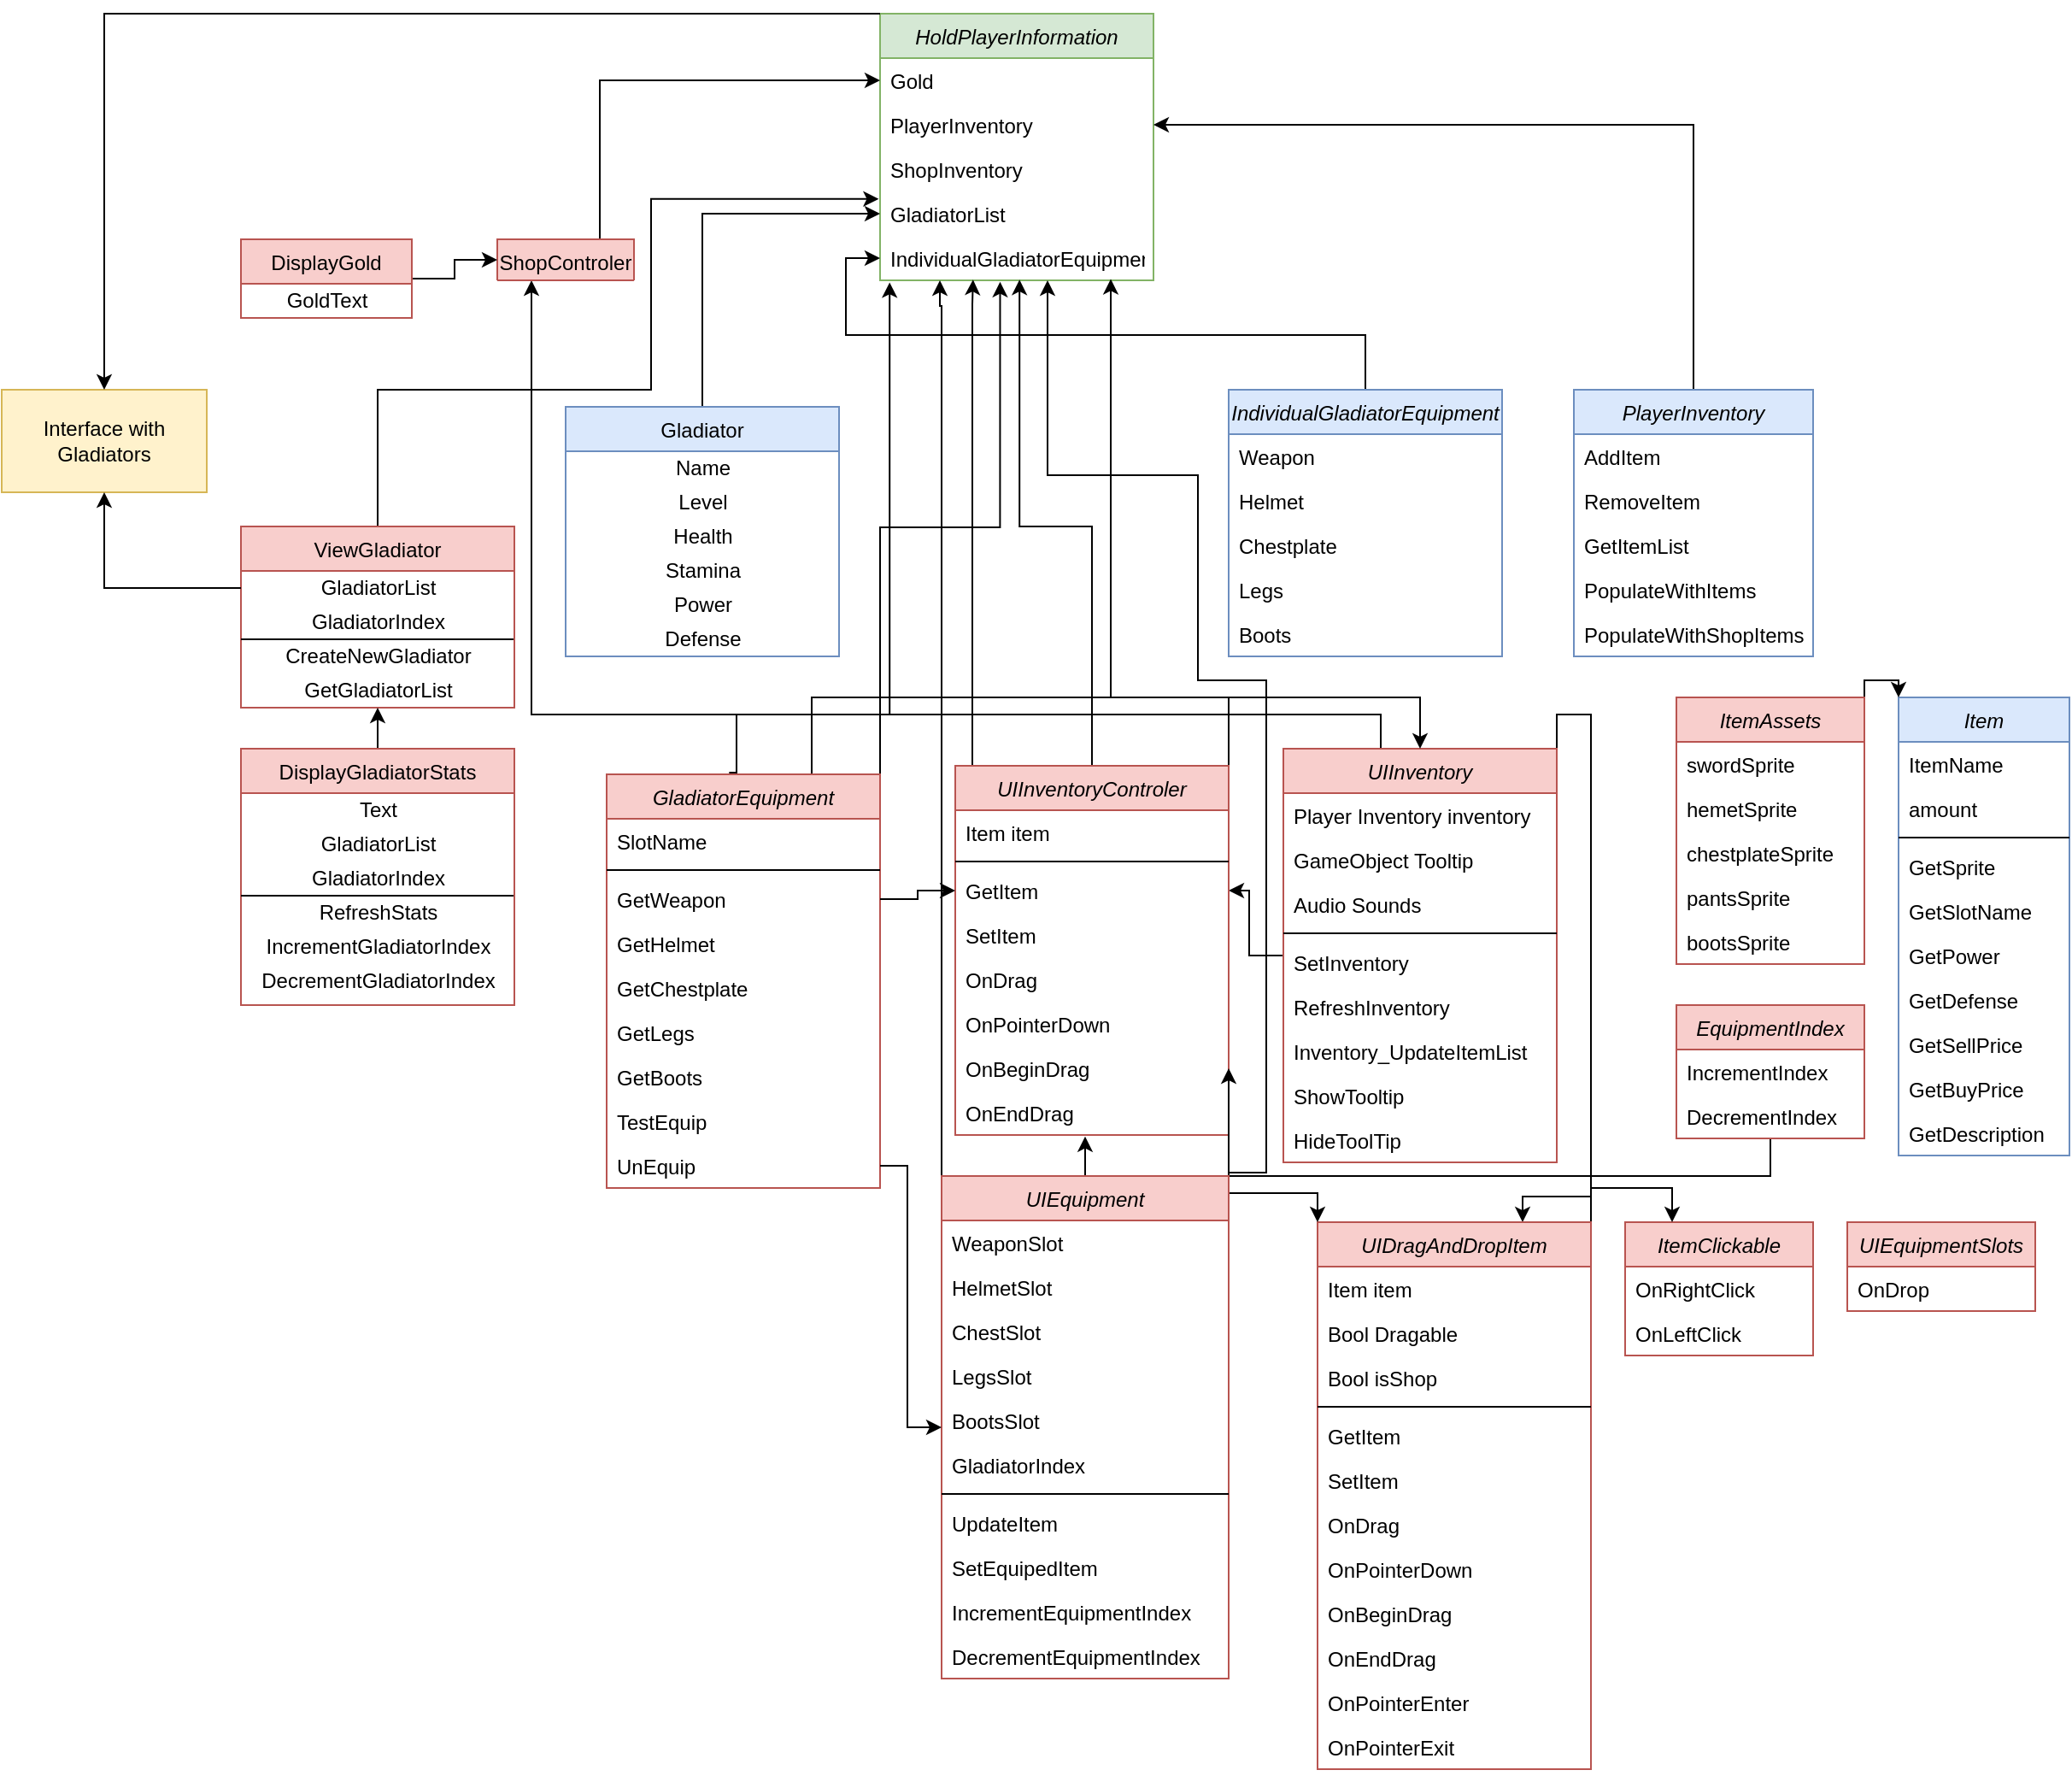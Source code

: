 <mxfile version="14.4.4" type="device"><diagram id="C5RBs43oDa-KdzZeNtuy" name="Page-1"><mxGraphModel dx="1221" dy="1814" grid="1" gridSize="10" guides="1" tooltips="1" connect="1" arrows="1" fold="1" page="1" pageScale="1" pageWidth="827" pageHeight="1169" math="0" shadow="0"><root><mxCell id="WIyWlLk6GJQsqaUBKTNV-0"/><mxCell id="WIyWlLk6GJQsqaUBKTNV-1" parent="WIyWlLk6GJQsqaUBKTNV-0"/><mxCell id="-VvHkZ8OE7lmcfzjU0z8-8" value="HoldPlayerInformation" style="swimlane;fontStyle=2;align=center;verticalAlign=top;childLayout=stackLayout;horizontal=1;startSize=26;horizontalStack=0;resizeParent=1;resizeLast=0;collapsible=1;marginBottom=0;rounded=0;shadow=0;strokeWidth=1;fillColor=#d5e8d4;strokeColor=#82b366;" parent="WIyWlLk6GJQsqaUBKTNV-1" vertex="1"><mxGeometry x="544" y="-170" width="160" height="156" as="geometry"><mxRectangle x="230" y="140" width="160" height="26" as="alternateBounds"/></mxGeometry></mxCell><mxCell id="-VvHkZ8OE7lmcfzjU0z8-9" value="Gold" style="text;align=left;verticalAlign=top;spacingLeft=4;spacingRight=4;overflow=hidden;rotatable=0;points=[[0,0.5],[1,0.5]];portConstraint=eastwest;" parent="-VvHkZ8OE7lmcfzjU0z8-8" vertex="1"><mxGeometry y="26" width="160" height="26" as="geometry"/></mxCell><mxCell id="7PAxB-UOPQu1hsdpb5-v-1" value="PlayerInventory" style="text;align=left;verticalAlign=top;spacingLeft=4;spacingRight=4;overflow=hidden;rotatable=0;points=[[0,0.5],[1,0.5]];portConstraint=eastwest;" vertex="1" parent="-VvHkZ8OE7lmcfzjU0z8-8"><mxGeometry y="52" width="160" height="26" as="geometry"/></mxCell><mxCell id="7PAxB-UOPQu1hsdpb5-v-2" value="ShopInventory" style="text;align=left;verticalAlign=top;spacingLeft=4;spacingRight=4;overflow=hidden;rotatable=0;points=[[0,0.5],[1,0.5]];portConstraint=eastwest;" vertex="1" parent="-VvHkZ8OE7lmcfzjU0z8-8"><mxGeometry y="78" width="160" height="26" as="geometry"/></mxCell><mxCell id="7PAxB-UOPQu1hsdpb5-v-0" value="GladiatorList" style="text;align=left;verticalAlign=top;spacingLeft=4;spacingRight=4;overflow=hidden;rotatable=0;points=[[0,0.5],[1,0.5]];portConstraint=eastwest;" vertex="1" parent="-VvHkZ8OE7lmcfzjU0z8-8"><mxGeometry y="104" width="160" height="26" as="geometry"/></mxCell><mxCell id="7PAxB-UOPQu1hsdpb5-v-3" value="IndividualGladiatorEquipment" style="text;align=left;verticalAlign=top;spacingLeft=4;spacingRight=4;overflow=hidden;rotatable=0;points=[[0,0.5],[1,0.5]];portConstraint=eastwest;" vertex="1" parent="-VvHkZ8OE7lmcfzjU0z8-8"><mxGeometry y="130" width="160" height="26" as="geometry"/></mxCell><mxCell id="-VvHkZ8OE7lmcfzjU0z8-11" value="ItemClickable" style="swimlane;fontStyle=2;align=center;verticalAlign=top;childLayout=stackLayout;horizontal=1;startSize=26;horizontalStack=0;resizeParent=1;resizeLast=0;collapsible=1;marginBottom=0;rounded=0;shadow=0;strokeWidth=1;fillColor=#f8cecc;strokeColor=#b85450;" parent="WIyWlLk6GJQsqaUBKTNV-1" vertex="1"><mxGeometry x="980" y="537" width="110" height="78" as="geometry"><mxRectangle x="230" y="140" width="160" height="26" as="alternateBounds"/></mxGeometry></mxCell><mxCell id="-VvHkZ8OE7lmcfzjU0z8-12" value="OnRightClick" style="text;align=left;verticalAlign=top;spacingLeft=4;spacingRight=4;overflow=hidden;rotatable=0;points=[[0,0.5],[1,0.5]];portConstraint=eastwest;" parent="-VvHkZ8OE7lmcfzjU0z8-11" vertex="1"><mxGeometry y="26" width="110" height="26" as="geometry"/></mxCell><mxCell id="-VvHkZ8OE7lmcfzjU0z8-13" value="OnLeftClick" style="text;align=left;verticalAlign=top;spacingLeft=4;spacingRight=4;overflow=hidden;rotatable=0;points=[[0,0.5],[1,0.5]];portConstraint=eastwest;rounded=0;shadow=0;html=0;" parent="-VvHkZ8OE7lmcfzjU0z8-11" vertex="1"><mxGeometry y="52" width="110" height="26" as="geometry"/></mxCell><mxCell id="-VvHkZ8OE7lmcfzjU0z8-187" style="edgeStyle=orthogonalEdgeStyle;rounded=0;orthogonalLoop=1;jettySize=auto;html=1;entryX=1;entryY=0.5;entryDx=0;entryDy=0;" parent="WIyWlLk6GJQsqaUBKTNV-1" source="-VvHkZ8OE7lmcfzjU0z8-23" target="-VvHkZ8OE7lmcfzjU0z8-85" edge="1"><mxGeometry relative="1" as="geometry"/></mxCell><mxCell id="-VvHkZ8OE7lmcfzjU0z8-200" style="edgeStyle=orthogonalEdgeStyle;rounded=0;orthogonalLoop=1;jettySize=auto;html=1;exitX=1;exitY=0;exitDx=0;exitDy=0;entryX=0.75;entryY=0;entryDx=0;entryDy=0;" parent="WIyWlLk6GJQsqaUBKTNV-1" source="-VvHkZ8OE7lmcfzjU0z8-23" target="-VvHkZ8OE7lmcfzjU0z8-76" edge="1"><mxGeometry relative="1" as="geometry"/></mxCell><mxCell id="7PAxB-UOPQu1hsdpb5-v-30" style="edgeStyle=orthogonalEdgeStyle;rounded=0;orthogonalLoop=1;jettySize=auto;html=1;exitX=0.25;exitY=0;exitDx=0;exitDy=0;entryX=0.25;entryY=1;entryDx=0;entryDy=0;" edge="1" parent="WIyWlLk6GJQsqaUBKTNV-1" source="-VvHkZ8OE7lmcfzjU0z8-23" target="7PAxB-UOPQu1hsdpb5-v-6"><mxGeometry relative="1" as="geometry"><Array as="points"><mxPoint x="837" y="240"/><mxPoint x="340" y="240"/></Array></mxGeometry></mxCell><mxCell id="-VvHkZ8OE7lmcfzjU0z8-23" value="UIInventory" style="swimlane;fontStyle=2;align=center;verticalAlign=top;childLayout=stackLayout;horizontal=1;startSize=26;horizontalStack=0;resizeParent=1;resizeLast=0;collapsible=1;marginBottom=0;rounded=0;shadow=0;strokeWidth=1;fillColor=#f8cecc;strokeColor=#b85450;" parent="WIyWlLk6GJQsqaUBKTNV-1" vertex="1"><mxGeometry x="780" y="260" width="160" height="242" as="geometry"><mxRectangle x="550" y="140" width="160" height="26" as="alternateBounds"/></mxGeometry></mxCell><mxCell id="7PAxB-UOPQu1hsdpb5-v-39" value="Player Inventory inventory" style="text;align=left;verticalAlign=top;spacingLeft=4;spacingRight=4;overflow=hidden;rotatable=0;points=[[0,0.5],[1,0.5]];portConstraint=eastwest;" vertex="1" parent="-VvHkZ8OE7lmcfzjU0z8-23"><mxGeometry y="26" width="160" height="26" as="geometry"/></mxCell><mxCell id="-VvHkZ8OE7lmcfzjU0z8-24" value="GameObject Tooltip" style="text;align=left;verticalAlign=top;spacingLeft=4;spacingRight=4;overflow=hidden;rotatable=0;points=[[0,0.5],[1,0.5]];portConstraint=eastwest;" parent="-VvHkZ8OE7lmcfzjU0z8-23" vertex="1"><mxGeometry y="52" width="160" height="26" as="geometry"/></mxCell><mxCell id="7PAxB-UOPQu1hsdpb5-v-46" value="Audio Sounds" style="text;align=left;verticalAlign=top;spacingLeft=4;spacingRight=4;overflow=hidden;rotatable=0;points=[[0,0.5],[1,0.5]];portConstraint=eastwest;" vertex="1" parent="-VvHkZ8OE7lmcfzjU0z8-23"><mxGeometry y="78" width="160" height="26" as="geometry"/></mxCell><mxCell id="-VvHkZ8OE7lmcfzjU0z8-29" value="" style="line;html=1;strokeWidth=1;align=left;verticalAlign=middle;spacingTop=-1;spacingLeft=3;spacingRight=3;rotatable=0;labelPosition=right;points=[];portConstraint=eastwest;" parent="-VvHkZ8OE7lmcfzjU0z8-23" vertex="1"><mxGeometry y="104" width="160" height="8" as="geometry"/></mxCell><mxCell id="-VvHkZ8OE7lmcfzjU0z8-30" value="SetInventory" style="text;align=left;verticalAlign=top;spacingLeft=4;spacingRight=4;overflow=hidden;rotatable=0;points=[[0,0.5],[1,0.5]];portConstraint=eastwest;" parent="-VvHkZ8OE7lmcfzjU0z8-23" vertex="1"><mxGeometry y="112" width="160" height="26" as="geometry"/></mxCell><mxCell id="-VvHkZ8OE7lmcfzjU0z8-31" value="RefreshInventory" style="text;align=left;verticalAlign=top;spacingLeft=4;spacingRight=4;overflow=hidden;rotatable=0;points=[[0,0.5],[1,0.5]];portConstraint=eastwest;" parent="-VvHkZ8OE7lmcfzjU0z8-23" vertex="1"><mxGeometry y="138" width="160" height="26" as="geometry"/></mxCell><mxCell id="-VvHkZ8OE7lmcfzjU0z8-41" value="Inventory_UpdateItemList&#10;" style="text;align=left;verticalAlign=top;spacingLeft=4;spacingRight=4;overflow=hidden;rotatable=0;points=[[0,0.5],[1,0.5]];portConstraint=eastwest;" parent="-VvHkZ8OE7lmcfzjU0z8-23" vertex="1"><mxGeometry y="164" width="160" height="26" as="geometry"/></mxCell><mxCell id="7PAxB-UOPQu1hsdpb5-v-40" value="ShowTooltip&#10;" style="text;align=left;verticalAlign=top;spacingLeft=4;spacingRight=4;overflow=hidden;rotatable=0;points=[[0,0.5],[1,0.5]];portConstraint=eastwest;" vertex="1" parent="-VvHkZ8OE7lmcfzjU0z8-23"><mxGeometry y="190" width="160" height="26" as="geometry"/></mxCell><mxCell id="7PAxB-UOPQu1hsdpb5-v-42" value="HideToolTip" style="text;align=left;verticalAlign=top;spacingLeft=4;spacingRight=4;overflow=hidden;rotatable=0;points=[[0,0.5],[1,0.5]];portConstraint=eastwest;" vertex="1" parent="-VvHkZ8OE7lmcfzjU0z8-23"><mxGeometry y="216" width="160" height="26" as="geometry"/></mxCell><mxCell id="-VvHkZ8OE7lmcfzjU0z8-43" value="Item" style="swimlane;fontStyle=2;align=center;verticalAlign=top;childLayout=stackLayout;horizontal=1;startSize=26;horizontalStack=0;resizeParent=1;resizeLast=0;collapsible=1;marginBottom=0;rounded=0;shadow=0;strokeWidth=1;fillColor=#dae8fc;strokeColor=#6c8ebf;" parent="WIyWlLk6GJQsqaUBKTNV-1" vertex="1"><mxGeometry x="1140" y="230" width="100" height="268" as="geometry"><mxRectangle x="550" y="140" width="160" height="26" as="alternateBounds"/></mxGeometry></mxCell><mxCell id="-VvHkZ8OE7lmcfzjU0z8-44" value="ItemName" style="text;align=left;verticalAlign=top;spacingLeft=4;spacingRight=4;overflow=hidden;rotatable=0;points=[[0,0.5],[1,0.5]];portConstraint=eastwest;" parent="-VvHkZ8OE7lmcfzjU0z8-43" vertex="1"><mxGeometry y="26" width="100" height="26" as="geometry"/></mxCell><mxCell id="-VvHkZ8OE7lmcfzjU0z8-49" value="amount" style="text;align=left;verticalAlign=top;spacingLeft=4;spacingRight=4;overflow=hidden;rotatable=0;points=[[0,0.5],[1,0.5]];portConstraint=eastwest;" parent="-VvHkZ8OE7lmcfzjU0z8-43" vertex="1"><mxGeometry y="52" width="100" height="26" as="geometry"/></mxCell><mxCell id="-VvHkZ8OE7lmcfzjU0z8-45" value="" style="line;html=1;strokeWidth=1;align=left;verticalAlign=middle;spacingTop=-1;spacingLeft=3;spacingRight=3;rotatable=0;labelPosition=right;points=[];portConstraint=eastwest;" parent="-VvHkZ8OE7lmcfzjU0z8-43" vertex="1"><mxGeometry y="78" width="100" height="8" as="geometry"/></mxCell><mxCell id="-VvHkZ8OE7lmcfzjU0z8-46" value="GetSprite" style="text;align=left;verticalAlign=top;spacingLeft=4;spacingRight=4;overflow=hidden;rotatable=0;points=[[0,0.5],[1,0.5]];portConstraint=eastwest;" parent="-VvHkZ8OE7lmcfzjU0z8-43" vertex="1"><mxGeometry y="86" width="100" height="26" as="geometry"/></mxCell><mxCell id="-VvHkZ8OE7lmcfzjU0z8-47" value="GetSlotName" style="text;align=left;verticalAlign=top;spacingLeft=4;spacingRight=4;overflow=hidden;rotatable=0;points=[[0,0.5],[1,0.5]];portConstraint=eastwest;" parent="-VvHkZ8OE7lmcfzjU0z8-43" vertex="1"><mxGeometry y="112" width="100" height="26" as="geometry"/></mxCell><mxCell id="-VvHkZ8OE7lmcfzjU0z8-48" value="GetPower" style="text;align=left;verticalAlign=top;spacingLeft=4;spacingRight=4;overflow=hidden;rotatable=0;points=[[0,0.5],[1,0.5]];portConstraint=eastwest;" parent="-VvHkZ8OE7lmcfzjU0z8-43" vertex="1"><mxGeometry y="138" width="100" height="26" as="geometry"/></mxCell><mxCell id="-VvHkZ8OE7lmcfzjU0z8-52" value="GetDefense" style="text;align=left;verticalAlign=top;spacingLeft=4;spacingRight=4;overflow=hidden;rotatable=0;points=[[0,0.5],[1,0.5]];portConstraint=eastwest;" parent="-VvHkZ8OE7lmcfzjU0z8-43" vertex="1"><mxGeometry y="164" width="100" height="26" as="geometry"/></mxCell><mxCell id="7PAxB-UOPQu1hsdpb5-v-43" value="GetSellPrice" style="text;align=left;verticalAlign=top;spacingLeft=4;spacingRight=4;overflow=hidden;rotatable=0;points=[[0,0.5],[1,0.5]];portConstraint=eastwest;" vertex="1" parent="-VvHkZ8OE7lmcfzjU0z8-43"><mxGeometry y="190" width="100" height="26" as="geometry"/></mxCell><mxCell id="7PAxB-UOPQu1hsdpb5-v-45" value="GetBuyPrice" style="text;align=left;verticalAlign=top;spacingLeft=4;spacingRight=4;overflow=hidden;rotatable=0;points=[[0,0.5],[1,0.5]];portConstraint=eastwest;" vertex="1" parent="-VvHkZ8OE7lmcfzjU0z8-43"><mxGeometry y="216" width="100" height="26" as="geometry"/></mxCell><mxCell id="7PAxB-UOPQu1hsdpb5-v-44" value="GetDescription" style="text;align=left;verticalAlign=top;spacingLeft=4;spacingRight=4;overflow=hidden;rotatable=0;points=[[0,0.5],[1,0.5]];portConstraint=eastwest;" vertex="1" parent="-VvHkZ8OE7lmcfzjU0z8-43"><mxGeometry y="242" width="100" height="26" as="geometry"/></mxCell><mxCell id="-VvHkZ8OE7lmcfzjU0z8-198" style="edgeStyle=orthogonalEdgeStyle;rounded=0;orthogonalLoop=1;jettySize=auto;html=1;exitX=1;exitY=0;exitDx=0;exitDy=0;entryX=0;entryY=0;entryDx=0;entryDy=0;" parent="WIyWlLk6GJQsqaUBKTNV-1" source="-VvHkZ8OE7lmcfzjU0z8-53" target="-VvHkZ8OE7lmcfzjU0z8-43" edge="1"><mxGeometry relative="1" as="geometry"><Array as="points"><mxPoint x="1120" y="220"/><mxPoint x="1140" y="220"/></Array></mxGeometry></mxCell><mxCell id="-VvHkZ8OE7lmcfzjU0z8-53" value="ItemAssets" style="swimlane;fontStyle=2;align=center;verticalAlign=top;childLayout=stackLayout;horizontal=1;startSize=26;horizontalStack=0;resizeParent=1;resizeLast=0;collapsible=1;marginBottom=0;rounded=0;shadow=0;strokeWidth=1;fillColor=#f8cecc;strokeColor=#b85450;" parent="WIyWlLk6GJQsqaUBKTNV-1" vertex="1"><mxGeometry x="1010" y="230" width="110" height="156" as="geometry"><mxRectangle x="550" y="140" width="160" height="26" as="alternateBounds"/></mxGeometry></mxCell><mxCell id="-VvHkZ8OE7lmcfzjU0z8-54" value="swordSprite" style="text;align=left;verticalAlign=top;spacingLeft=4;spacingRight=4;overflow=hidden;rotatable=0;points=[[0,0.5],[1,0.5]];portConstraint=eastwest;" parent="-VvHkZ8OE7lmcfzjU0z8-53" vertex="1"><mxGeometry y="26" width="110" height="26" as="geometry"/></mxCell><mxCell id="-VvHkZ8OE7lmcfzjU0z8-55" value="hemetSprite" style="text;align=left;verticalAlign=top;spacingLeft=4;spacingRight=4;overflow=hidden;rotatable=0;points=[[0,0.5],[1,0.5]];portConstraint=eastwest;" parent="-VvHkZ8OE7lmcfzjU0z8-53" vertex="1"><mxGeometry y="52" width="110" height="26" as="geometry"/></mxCell><mxCell id="-VvHkZ8OE7lmcfzjU0z8-59" value="chestplateSprite" style="text;align=left;verticalAlign=top;spacingLeft=4;spacingRight=4;overflow=hidden;rotatable=0;points=[[0,0.5],[1,0.5]];portConstraint=eastwest;" parent="-VvHkZ8OE7lmcfzjU0z8-53" vertex="1"><mxGeometry y="78" width="110" height="26" as="geometry"/></mxCell><mxCell id="-VvHkZ8OE7lmcfzjU0z8-60" value="pantsSprite" style="text;align=left;verticalAlign=top;spacingLeft=4;spacingRight=4;overflow=hidden;rotatable=0;points=[[0,0.5],[1,0.5]];portConstraint=eastwest;" parent="-VvHkZ8OE7lmcfzjU0z8-53" vertex="1"><mxGeometry y="104" width="110" height="26" as="geometry"/></mxCell><mxCell id="-VvHkZ8OE7lmcfzjU0z8-61" value="bootsSprite" style="text;align=left;verticalAlign=top;spacingLeft=4;spacingRight=4;overflow=hidden;rotatable=0;points=[[0,0.5],[1,0.5]];portConstraint=eastwest;" parent="-VvHkZ8OE7lmcfzjU0z8-53" vertex="1"><mxGeometry y="130" width="110" height="26" as="geometry"/></mxCell><mxCell id="7PAxB-UOPQu1hsdpb5-v-4" style="edgeStyle=orthogonalEdgeStyle;rounded=0;orthogonalLoop=1;jettySize=auto;html=1;entryX=1;entryY=0.5;entryDx=0;entryDy=0;" edge="1" parent="WIyWlLk6GJQsqaUBKTNV-1" source="-VvHkZ8OE7lmcfzjU0z8-62" target="7PAxB-UOPQu1hsdpb5-v-1"><mxGeometry relative="1" as="geometry"/></mxCell><mxCell id="-VvHkZ8OE7lmcfzjU0z8-62" value="PlayerInventory" style="swimlane;fontStyle=2;align=center;verticalAlign=top;childLayout=stackLayout;horizontal=1;startSize=26;horizontalStack=0;resizeParent=1;resizeLast=0;collapsible=1;marginBottom=0;rounded=0;shadow=0;strokeWidth=1;fillColor=#dae8fc;strokeColor=#6c8ebf;" parent="WIyWlLk6GJQsqaUBKTNV-1" vertex="1"><mxGeometry x="950" y="50" width="140" height="156" as="geometry"><mxRectangle x="550" y="140" width="160" height="26" as="alternateBounds"/></mxGeometry></mxCell><mxCell id="-VvHkZ8OE7lmcfzjU0z8-65" value="AddItem" style="text;align=left;verticalAlign=top;spacingLeft=4;spacingRight=4;overflow=hidden;rotatable=0;points=[[0,0.5],[1,0.5]];portConstraint=eastwest;" parent="-VvHkZ8OE7lmcfzjU0z8-62" vertex="1"><mxGeometry y="26" width="140" height="26" as="geometry"/></mxCell><mxCell id="-VvHkZ8OE7lmcfzjU0z8-66" value="RemoveItem" style="text;align=left;verticalAlign=top;spacingLeft=4;spacingRight=4;overflow=hidden;rotatable=0;points=[[0,0.5],[1,0.5]];portConstraint=eastwest;" parent="-VvHkZ8OE7lmcfzjU0z8-62" vertex="1"><mxGeometry y="52" width="140" height="26" as="geometry"/></mxCell><mxCell id="-VvHkZ8OE7lmcfzjU0z8-67" value="GetItemList" style="text;align=left;verticalAlign=top;spacingLeft=4;spacingRight=4;overflow=hidden;rotatable=0;points=[[0,0.5],[1,0.5]];portConstraint=eastwest;" parent="-VvHkZ8OE7lmcfzjU0z8-62" vertex="1"><mxGeometry y="78" width="140" height="26" as="geometry"/></mxCell><mxCell id="7PAxB-UOPQu1hsdpb5-v-34" value="PopulateWithItems" style="text;align=left;verticalAlign=top;spacingLeft=4;spacingRight=4;overflow=hidden;rotatable=0;points=[[0,0.5],[1,0.5]];portConstraint=eastwest;" vertex="1" parent="-VvHkZ8OE7lmcfzjU0z8-62"><mxGeometry y="104" width="140" height="26" as="geometry"/></mxCell><mxCell id="-VvHkZ8OE7lmcfzjU0z8-68" value="PopulateWithShopItems" style="text;align=left;verticalAlign=top;spacingLeft=4;spacingRight=4;overflow=hidden;rotatable=0;points=[[0,0.5],[1,0.5]];portConstraint=eastwest;" parent="-VvHkZ8OE7lmcfzjU0z8-62" vertex="1"><mxGeometry y="130" width="140" height="26" as="geometry"/></mxCell><mxCell id="-VvHkZ8OE7lmcfzjU0z8-199" style="edgeStyle=orthogonalEdgeStyle;rounded=0;orthogonalLoop=1;jettySize=auto;html=1;exitX=1;exitY=0;exitDx=0;exitDy=0;entryX=0.25;entryY=0;entryDx=0;entryDy=0;" parent="WIyWlLk6GJQsqaUBKTNV-1" source="-VvHkZ8OE7lmcfzjU0z8-76" target="-VvHkZ8OE7lmcfzjU0z8-11" edge="1"><mxGeometry relative="1" as="geometry"/></mxCell><mxCell id="-VvHkZ8OE7lmcfzjU0z8-76" value="UIDragAndDropItem&#10;" style="swimlane;fontStyle=2;align=center;verticalAlign=top;childLayout=stackLayout;horizontal=1;startSize=26;horizontalStack=0;resizeParent=1;resizeLast=0;collapsible=1;marginBottom=0;rounded=0;shadow=0;strokeWidth=1;fillColor=#f8cecc;strokeColor=#b85450;" parent="WIyWlLk6GJQsqaUBKTNV-1" vertex="1"><mxGeometry x="800" y="537" width="160" height="320" as="geometry"><mxRectangle x="550" y="140" width="160" height="26" as="alternateBounds"/></mxGeometry></mxCell><mxCell id="-VvHkZ8OE7lmcfzjU0z8-77" value="Item item" style="text;align=left;verticalAlign=top;spacingLeft=4;spacingRight=4;overflow=hidden;rotatable=0;points=[[0,0.5],[1,0.5]];portConstraint=eastwest;" parent="-VvHkZ8OE7lmcfzjU0z8-76" vertex="1"><mxGeometry y="26" width="160" height="26" as="geometry"/></mxCell><mxCell id="7PAxB-UOPQu1hsdpb5-v-37" value="Bool Dragable" style="text;align=left;verticalAlign=top;spacingLeft=4;spacingRight=4;overflow=hidden;rotatable=0;points=[[0,0.5],[1,0.5]];portConstraint=eastwest;" vertex="1" parent="-VvHkZ8OE7lmcfzjU0z8-76"><mxGeometry y="52" width="160" height="26" as="geometry"/></mxCell><mxCell id="7PAxB-UOPQu1hsdpb5-v-38" value="Bool isShop" style="text;align=left;verticalAlign=top;spacingLeft=4;spacingRight=4;overflow=hidden;rotatable=0;points=[[0,0.5],[1,0.5]];portConstraint=eastwest;" vertex="1" parent="-VvHkZ8OE7lmcfzjU0z8-76"><mxGeometry y="78" width="160" height="26" as="geometry"/></mxCell><mxCell id="-VvHkZ8OE7lmcfzjU0z8-78" value="" style="line;html=1;strokeWidth=1;align=left;verticalAlign=middle;spacingTop=-1;spacingLeft=3;spacingRight=3;rotatable=0;labelPosition=right;points=[];portConstraint=eastwest;" parent="-VvHkZ8OE7lmcfzjU0z8-76" vertex="1"><mxGeometry y="104" width="160" height="8" as="geometry"/></mxCell><mxCell id="-VvHkZ8OE7lmcfzjU0z8-75" value="GetItem" style="text;align=left;verticalAlign=top;spacingLeft=4;spacingRight=4;overflow=hidden;rotatable=0;points=[[0,0.5],[1,0.5]];portConstraint=eastwest;" parent="-VvHkZ8OE7lmcfzjU0z8-76" vertex="1"><mxGeometry y="112" width="160" height="26" as="geometry"/></mxCell><mxCell id="-VvHkZ8OE7lmcfzjU0z8-74" value="SetItem" style="text;align=left;verticalAlign=top;spacingLeft=4;spacingRight=4;overflow=hidden;rotatable=0;points=[[0,0.5],[1,0.5]];portConstraint=eastwest;" parent="-VvHkZ8OE7lmcfzjU0z8-76" vertex="1"><mxGeometry y="138" width="160" height="26" as="geometry"/></mxCell><mxCell id="-VvHkZ8OE7lmcfzjU0z8-73" value="OnDrag" style="text;align=left;verticalAlign=top;spacingLeft=4;spacingRight=4;overflow=hidden;rotatable=0;points=[[0,0.5],[1,0.5]];portConstraint=eastwest;" parent="-VvHkZ8OE7lmcfzjU0z8-76" vertex="1"><mxGeometry y="164" width="160" height="26" as="geometry"/></mxCell><mxCell id="-VvHkZ8OE7lmcfzjU0z8-72" value="OnPointerDown" style="text;align=left;verticalAlign=top;spacingLeft=4;spacingRight=4;overflow=hidden;rotatable=0;points=[[0,0.5],[1,0.5]];portConstraint=eastwest;" parent="-VvHkZ8OE7lmcfzjU0z8-76" vertex="1"><mxGeometry y="190" width="160" height="26" as="geometry"/></mxCell><mxCell id="-VvHkZ8OE7lmcfzjU0z8-71" value="OnBeginDrag" style="text;align=left;verticalAlign=top;spacingLeft=4;spacingRight=4;overflow=hidden;rotatable=0;points=[[0,0.5],[1,0.5]];portConstraint=eastwest;" parent="-VvHkZ8OE7lmcfzjU0z8-76" vertex="1"><mxGeometry y="216" width="160" height="26" as="geometry"/></mxCell><mxCell id="-VvHkZ8OE7lmcfzjU0z8-70" value="OnEndDrag" style="text;align=left;verticalAlign=top;spacingLeft=4;spacingRight=4;overflow=hidden;rotatable=0;points=[[0,0.5],[1,0.5]];portConstraint=eastwest;" parent="-VvHkZ8OE7lmcfzjU0z8-76" vertex="1"><mxGeometry y="242" width="160" height="26" as="geometry"/></mxCell><mxCell id="7PAxB-UOPQu1hsdpb5-v-36" value="OnPointerEnter" style="text;align=left;verticalAlign=top;spacingLeft=4;spacingRight=4;overflow=hidden;rotatable=0;points=[[0,0.5],[1,0.5]];portConstraint=eastwest;" vertex="1" parent="-VvHkZ8OE7lmcfzjU0z8-76"><mxGeometry y="268" width="160" height="26" as="geometry"/></mxCell><mxCell id="7PAxB-UOPQu1hsdpb5-v-35" value="OnPointerExit" style="text;align=left;verticalAlign=top;spacingLeft=4;spacingRight=4;overflow=hidden;rotatable=0;points=[[0,0.5],[1,0.5]];portConstraint=eastwest;" vertex="1" parent="-VvHkZ8OE7lmcfzjU0z8-76"><mxGeometry y="294" width="160" height="26" as="geometry"/></mxCell><mxCell id="-VvHkZ8OE7lmcfzjU0z8-182" style="edgeStyle=orthogonalEdgeStyle;rounded=0;orthogonalLoop=1;jettySize=auto;html=1;exitX=0.5;exitY=0;exitDx=0;exitDy=0;entryX=0.51;entryY=0.985;entryDx=0;entryDy=0;entryPerimeter=0;" parent="WIyWlLk6GJQsqaUBKTNV-1" source="-VvHkZ8OE7lmcfzjU0z8-82" target="7PAxB-UOPQu1hsdpb5-v-3" edge="1"><mxGeometry relative="1" as="geometry"><mxPoint x="661.96" y="102.156" as="targetPoint"/><Array as="points"><mxPoint x="668" y="130"/><mxPoint x="626" y="130"/></Array></mxGeometry></mxCell><mxCell id="-VvHkZ8OE7lmcfzjU0z8-183" style="edgeStyle=orthogonalEdgeStyle;rounded=0;orthogonalLoop=1;jettySize=auto;html=1;exitX=1;exitY=0;exitDx=0;exitDy=0;entryX=0.842;entryY=0.969;entryDx=0;entryDy=0;entryPerimeter=0;" parent="WIyWlLk6GJQsqaUBKTNV-1" source="-VvHkZ8OE7lmcfzjU0z8-82" target="7PAxB-UOPQu1hsdpb5-v-3" edge="1"><mxGeometry relative="1" as="geometry"><Array as="points"><mxPoint x="748" y="230"/><mxPoint x="679" y="230"/><mxPoint x="679" y="-15"/></Array><mxPoint x="680" as="targetPoint"/></mxGeometry></mxCell><mxCell id="-VvHkZ8OE7lmcfzjU0z8-184" style="edgeStyle=orthogonalEdgeStyle;rounded=0;orthogonalLoop=1;jettySize=auto;html=1;exitX=0;exitY=0;exitDx=0;exitDy=0;entryX=0.34;entryY=0.985;entryDx=0;entryDy=0;entryPerimeter=0;" parent="WIyWlLk6GJQsqaUBKTNV-1" source="-VvHkZ8OE7lmcfzjU0z8-82" target="7PAxB-UOPQu1hsdpb5-v-3" edge="1"><mxGeometry relative="1" as="geometry"><Array as="points"><mxPoint x="598" y="270"/><mxPoint x="598"/><mxPoint x="598"/></Array><mxPoint x="510" y="40" as="targetPoint"/></mxGeometry></mxCell><mxCell id="-VvHkZ8OE7lmcfzjU0z8-82" value="UIInventoryControler&#10;" style="swimlane;fontStyle=2;align=center;verticalAlign=top;childLayout=stackLayout;horizontal=1;startSize=26;horizontalStack=0;resizeParent=1;resizeLast=0;collapsible=1;marginBottom=0;rounded=0;shadow=0;strokeWidth=1;fillColor=#f8cecc;strokeColor=#b85450;" parent="WIyWlLk6GJQsqaUBKTNV-1" vertex="1"><mxGeometry x="588" y="270" width="160" height="216" as="geometry"><mxRectangle x="550" y="140" width="160" height="26" as="alternateBounds"/></mxGeometry></mxCell><mxCell id="-VvHkZ8OE7lmcfzjU0z8-83" value="Item item" style="text;align=left;verticalAlign=top;spacingLeft=4;spacingRight=4;overflow=hidden;rotatable=0;points=[[0,0.5],[1,0.5]];portConstraint=eastwest;" parent="-VvHkZ8OE7lmcfzjU0z8-82" vertex="1"><mxGeometry y="26" width="160" height="26" as="geometry"/></mxCell><mxCell id="-VvHkZ8OE7lmcfzjU0z8-84" value="" style="line;html=1;strokeWidth=1;align=left;verticalAlign=middle;spacingTop=-1;spacingLeft=3;spacingRight=3;rotatable=0;labelPosition=right;points=[];portConstraint=eastwest;" parent="-VvHkZ8OE7lmcfzjU0z8-82" vertex="1"><mxGeometry y="52" width="160" height="8" as="geometry"/></mxCell><mxCell id="-VvHkZ8OE7lmcfzjU0z8-85" value="GetItem" style="text;align=left;verticalAlign=top;spacingLeft=4;spacingRight=4;overflow=hidden;rotatable=0;points=[[0,0.5],[1,0.5]];portConstraint=eastwest;" parent="-VvHkZ8OE7lmcfzjU0z8-82" vertex="1"><mxGeometry y="60" width="160" height="26" as="geometry"/></mxCell><mxCell id="-VvHkZ8OE7lmcfzjU0z8-86" value="SetItem" style="text;align=left;verticalAlign=top;spacingLeft=4;spacingRight=4;overflow=hidden;rotatable=0;points=[[0,0.5],[1,0.5]];portConstraint=eastwest;" parent="-VvHkZ8OE7lmcfzjU0z8-82" vertex="1"><mxGeometry y="86" width="160" height="26" as="geometry"/></mxCell><mxCell id="-VvHkZ8OE7lmcfzjU0z8-87" value="OnDrag" style="text;align=left;verticalAlign=top;spacingLeft=4;spacingRight=4;overflow=hidden;rotatable=0;points=[[0,0.5],[1,0.5]];portConstraint=eastwest;" parent="-VvHkZ8OE7lmcfzjU0z8-82" vertex="1"><mxGeometry y="112" width="160" height="26" as="geometry"/></mxCell><mxCell id="-VvHkZ8OE7lmcfzjU0z8-88" value="OnPointerDown" style="text;align=left;verticalAlign=top;spacingLeft=4;spacingRight=4;overflow=hidden;rotatable=0;points=[[0,0.5],[1,0.5]];portConstraint=eastwest;" parent="-VvHkZ8OE7lmcfzjU0z8-82" vertex="1"><mxGeometry y="138" width="160" height="26" as="geometry"/></mxCell><mxCell id="-VvHkZ8OE7lmcfzjU0z8-89" value="OnBeginDrag" style="text;align=left;verticalAlign=top;spacingLeft=4;spacingRight=4;overflow=hidden;rotatable=0;points=[[0,0.5],[1,0.5]];portConstraint=eastwest;" parent="-VvHkZ8OE7lmcfzjU0z8-82" vertex="1"><mxGeometry y="164" width="160" height="26" as="geometry"/></mxCell><mxCell id="-VvHkZ8OE7lmcfzjU0z8-90" value="OnEndDrag" style="text;align=left;verticalAlign=top;spacingLeft=4;spacingRight=4;overflow=hidden;rotatable=0;points=[[0,0.5],[1,0.5]];portConstraint=eastwest;" parent="-VvHkZ8OE7lmcfzjU0z8-82" vertex="1"><mxGeometry y="190" width="160" height="26" as="geometry"/></mxCell><mxCell id="-VvHkZ8OE7lmcfzjU0z8-202" style="edgeStyle=orthogonalEdgeStyle;rounded=0;orthogonalLoop=1;jettySize=auto;html=1;entryX=1;entryY=0.5;entryDx=0;entryDy=0;" parent="WIyWlLk6GJQsqaUBKTNV-1" source="-VvHkZ8OE7lmcfzjU0z8-91" target="-VvHkZ8OE7lmcfzjU0z8-89" edge="1"><mxGeometry relative="1" as="geometry"><Array as="points"><mxPoint x="1065" y="510"/><mxPoint x="748" y="510"/></Array></mxGeometry></mxCell><mxCell id="-VvHkZ8OE7lmcfzjU0z8-91" value="EquipmentIndex" style="swimlane;fontStyle=2;align=center;verticalAlign=top;childLayout=stackLayout;horizontal=1;startSize=26;horizontalStack=0;resizeParent=1;resizeLast=0;collapsible=1;marginBottom=0;rounded=0;shadow=0;strokeWidth=1;fillColor=#f8cecc;strokeColor=#b85450;" parent="WIyWlLk6GJQsqaUBKTNV-1" vertex="1"><mxGeometry x="1010" y="410" width="110" height="78" as="geometry"><mxRectangle x="550" y="140" width="160" height="26" as="alternateBounds"/></mxGeometry></mxCell><mxCell id="-VvHkZ8OE7lmcfzjU0z8-92" value="IncrementIndex" style="text;align=left;verticalAlign=top;spacingLeft=4;spacingRight=4;overflow=hidden;rotatable=0;points=[[0,0.5],[1,0.5]];portConstraint=eastwest;" parent="-VvHkZ8OE7lmcfzjU0z8-91" vertex="1"><mxGeometry y="26" width="110" height="26" as="geometry"/></mxCell><mxCell id="-VvHkZ8OE7lmcfzjU0z8-93" value="DecrementIndex" style="text;align=left;verticalAlign=top;spacingLeft=4;spacingRight=4;overflow=hidden;rotatable=0;points=[[0,0.5],[1,0.5]];portConstraint=eastwest;" parent="-VvHkZ8OE7lmcfzjU0z8-91" vertex="1"><mxGeometry y="52" width="110" height="26" as="geometry"/></mxCell><mxCell id="-VvHkZ8OE7lmcfzjU0z8-189" style="edgeStyle=orthogonalEdgeStyle;rounded=0;orthogonalLoop=1;jettySize=auto;html=1;exitX=1;exitY=0;exitDx=0;exitDy=0;entryX=0.439;entryY=1.033;entryDx=0;entryDy=0;entryPerimeter=0;" parent="WIyWlLk6GJQsqaUBKTNV-1" source="-VvHkZ8OE7lmcfzjU0z8-98" target="7PAxB-UOPQu1hsdpb5-v-3" edge="1"><mxGeometry relative="1" as="geometry"><mxPoint x="620" y="10" as="targetPoint"/></mxGeometry></mxCell><mxCell id="-VvHkZ8OE7lmcfzjU0z8-191" style="edgeStyle=orthogonalEdgeStyle;rounded=0;orthogonalLoop=1;jettySize=auto;html=1;exitX=0.75;exitY=0;exitDx=0;exitDy=0;entryX=0.5;entryY=0;entryDx=0;entryDy=0;" parent="WIyWlLk6GJQsqaUBKTNV-1" source="-VvHkZ8OE7lmcfzjU0z8-98" target="-VvHkZ8OE7lmcfzjU0z8-23" edge="1"><mxGeometry relative="1" as="geometry"><Array as="points"><mxPoint x="504" y="230"/><mxPoint x="860" y="230"/></Array></mxGeometry></mxCell><mxCell id="-VvHkZ8OE7lmcfzjU0z8-192" style="edgeStyle=orthogonalEdgeStyle;rounded=0;orthogonalLoop=1;jettySize=auto;html=1;exitX=0.448;exitY=-0.004;exitDx=0;exitDy=0;entryX=0.035;entryY=1.046;entryDx=0;entryDy=0;entryPerimeter=0;exitPerimeter=0;" parent="WIyWlLk6GJQsqaUBKTNV-1" source="-VvHkZ8OE7lmcfzjU0z8-98" target="7PAxB-UOPQu1hsdpb5-v-3" edge="1"><mxGeometry relative="1" as="geometry"><Array as="points"><mxPoint x="460" y="275"/><mxPoint x="460" y="240"/><mxPoint x="550" y="240"/><mxPoint x="550" y="-3"/></Array><mxPoint x="550" y="40" as="targetPoint"/></mxGeometry></mxCell><mxCell id="-VvHkZ8OE7lmcfzjU0z8-98" value="GladiatorEquipment" style="swimlane;fontStyle=2;align=center;verticalAlign=top;childLayout=stackLayout;horizontal=1;startSize=26;horizontalStack=0;resizeParent=1;resizeLast=0;collapsible=1;marginBottom=0;rounded=0;shadow=0;strokeWidth=1;fillColor=#f8cecc;strokeColor=#b85450;" parent="WIyWlLk6GJQsqaUBKTNV-1" vertex="1"><mxGeometry x="384" y="275" width="160" height="242" as="geometry"><mxRectangle x="550" y="140" width="160" height="26" as="alternateBounds"/></mxGeometry></mxCell><mxCell id="-VvHkZ8OE7lmcfzjU0z8-99" value="SlotName" style="text;align=left;verticalAlign=top;spacingLeft=4;spacingRight=4;overflow=hidden;rotatable=0;points=[[0,0.5],[1,0.5]];portConstraint=eastwest;" parent="-VvHkZ8OE7lmcfzjU0z8-98" vertex="1"><mxGeometry y="26" width="160" height="26" as="geometry"/></mxCell><mxCell id="-VvHkZ8OE7lmcfzjU0z8-100" value="" style="line;html=1;strokeWidth=1;align=left;verticalAlign=middle;spacingTop=-1;spacingLeft=3;spacingRight=3;rotatable=0;labelPosition=right;points=[];portConstraint=eastwest;" parent="-VvHkZ8OE7lmcfzjU0z8-98" vertex="1"><mxGeometry y="52" width="160" height="8" as="geometry"/></mxCell><mxCell id="-VvHkZ8OE7lmcfzjU0z8-101" value="GetWeapon" style="text;align=left;verticalAlign=top;spacingLeft=4;spacingRight=4;overflow=hidden;rotatable=0;points=[[0,0.5],[1,0.5]];portConstraint=eastwest;" parent="-VvHkZ8OE7lmcfzjU0z8-98" vertex="1"><mxGeometry y="60" width="160" height="26" as="geometry"/></mxCell><mxCell id="-VvHkZ8OE7lmcfzjU0z8-107" value="GetHelmet" style="text;align=left;verticalAlign=top;spacingLeft=4;spacingRight=4;overflow=hidden;rotatable=0;points=[[0,0.5],[1,0.5]];portConstraint=eastwest;" parent="-VvHkZ8OE7lmcfzjU0z8-98" vertex="1"><mxGeometry y="86" width="160" height="26" as="geometry"/></mxCell><mxCell id="-VvHkZ8OE7lmcfzjU0z8-108" value="GetChestplate" style="text;align=left;verticalAlign=top;spacingLeft=4;spacingRight=4;overflow=hidden;rotatable=0;points=[[0,0.5],[1,0.5]];portConstraint=eastwest;" parent="-VvHkZ8OE7lmcfzjU0z8-98" vertex="1"><mxGeometry y="112" width="160" height="26" as="geometry"/></mxCell><mxCell id="-VvHkZ8OE7lmcfzjU0z8-109" value="GetLegs" style="text;align=left;verticalAlign=top;spacingLeft=4;spacingRight=4;overflow=hidden;rotatable=0;points=[[0,0.5],[1,0.5]];portConstraint=eastwest;" parent="-VvHkZ8OE7lmcfzjU0z8-98" vertex="1"><mxGeometry y="138" width="160" height="26" as="geometry"/></mxCell><mxCell id="-VvHkZ8OE7lmcfzjU0z8-110" value="GetBoots" style="text;align=left;verticalAlign=top;spacingLeft=4;spacingRight=4;overflow=hidden;rotatable=0;points=[[0,0.5],[1,0.5]];portConstraint=eastwest;" parent="-VvHkZ8OE7lmcfzjU0z8-98" vertex="1"><mxGeometry y="164" width="160" height="26" as="geometry"/></mxCell><mxCell id="-VvHkZ8OE7lmcfzjU0z8-116" value="TestEquip" style="text;align=left;verticalAlign=top;spacingLeft=4;spacingRight=4;overflow=hidden;rotatable=0;points=[[0,0.5],[1,0.5]];portConstraint=eastwest;" parent="-VvHkZ8OE7lmcfzjU0z8-98" vertex="1"><mxGeometry y="190" width="160" height="26" as="geometry"/></mxCell><mxCell id="-VvHkZ8OE7lmcfzjU0z8-117" value="UnEquip" style="text;align=left;verticalAlign=top;spacingLeft=4;spacingRight=4;overflow=hidden;rotatable=0;points=[[0,0.5],[1,0.5]];portConstraint=eastwest;" parent="-VvHkZ8OE7lmcfzjU0z8-98" vertex="1"><mxGeometry y="216" width="160" height="26" as="geometry"/></mxCell><mxCell id="-VvHkZ8OE7lmcfzjU0z8-179" style="edgeStyle=orthogonalEdgeStyle;rounded=0;orthogonalLoop=1;jettySize=auto;html=1;entryX=0;entryY=0.5;entryDx=0;entryDy=0;" parent="WIyWlLk6GJQsqaUBKTNV-1" source="-VvHkZ8OE7lmcfzjU0z8-118" target="7PAxB-UOPQu1hsdpb5-v-3" edge="1"><mxGeometry relative="1" as="geometry"><mxPoint x="713" y="63" as="targetPoint"/></mxGeometry></mxCell><mxCell id="-VvHkZ8OE7lmcfzjU0z8-118" value="IndividualGladiatorEquipment" style="swimlane;fontStyle=2;align=center;verticalAlign=top;childLayout=stackLayout;horizontal=1;startSize=26;horizontalStack=0;resizeParent=1;resizeLast=0;collapsible=1;marginBottom=0;rounded=0;shadow=0;strokeWidth=1;fillColor=#dae8fc;strokeColor=#6c8ebf;" parent="WIyWlLk6GJQsqaUBKTNV-1" vertex="1"><mxGeometry x="748" y="50" width="160" height="156" as="geometry"><mxRectangle x="550" y="140" width="160" height="26" as="alternateBounds"/></mxGeometry></mxCell><mxCell id="-VvHkZ8OE7lmcfzjU0z8-121" value="Weapon" style="text;align=left;verticalAlign=top;spacingLeft=4;spacingRight=4;overflow=hidden;rotatable=0;points=[[0,0.5],[1,0.5]];portConstraint=eastwest;" parent="-VvHkZ8OE7lmcfzjU0z8-118" vertex="1"><mxGeometry y="26" width="160" height="26" as="geometry"/></mxCell><mxCell id="-VvHkZ8OE7lmcfzjU0z8-122" value="Helmet" style="text;align=left;verticalAlign=top;spacingLeft=4;spacingRight=4;overflow=hidden;rotatable=0;points=[[0,0.5],[1,0.5]];portConstraint=eastwest;" parent="-VvHkZ8OE7lmcfzjU0z8-118" vertex="1"><mxGeometry y="52" width="160" height="26" as="geometry"/></mxCell><mxCell id="-VvHkZ8OE7lmcfzjU0z8-123" value="Chestplate" style="text;align=left;verticalAlign=top;spacingLeft=4;spacingRight=4;overflow=hidden;rotatable=0;points=[[0,0.5],[1,0.5]];portConstraint=eastwest;" parent="-VvHkZ8OE7lmcfzjU0z8-118" vertex="1"><mxGeometry y="78" width="160" height="26" as="geometry"/></mxCell><mxCell id="-VvHkZ8OE7lmcfzjU0z8-124" value="Legs" style="text;align=left;verticalAlign=top;spacingLeft=4;spacingRight=4;overflow=hidden;rotatable=0;points=[[0,0.5],[1,0.5]];portConstraint=eastwest;" parent="-VvHkZ8OE7lmcfzjU0z8-118" vertex="1"><mxGeometry y="104" width="160" height="26" as="geometry"/></mxCell><mxCell id="-VvHkZ8OE7lmcfzjU0z8-125" value="Boots" style="text;align=left;verticalAlign=top;spacingLeft=4;spacingRight=4;overflow=hidden;rotatable=0;points=[[0,0.5],[1,0.5]];portConstraint=eastwest;" parent="-VvHkZ8OE7lmcfzjU0z8-118" vertex="1"><mxGeometry y="130" width="160" height="26" as="geometry"/></mxCell><mxCell id="-VvHkZ8OE7lmcfzjU0z8-128" value="UIEquipmentSlots" style="swimlane;fontStyle=2;align=center;verticalAlign=top;childLayout=stackLayout;horizontal=1;startSize=26;horizontalStack=0;resizeParent=1;resizeLast=0;collapsible=1;marginBottom=0;rounded=0;shadow=0;strokeWidth=1;fillColor=#f8cecc;strokeColor=#b85450;" parent="WIyWlLk6GJQsqaUBKTNV-1" vertex="1"><mxGeometry x="1110" y="537" width="110" height="52" as="geometry"><mxRectangle x="550" y="140" width="160" height="26" as="alternateBounds"/></mxGeometry></mxCell><mxCell id="-VvHkZ8OE7lmcfzjU0z8-129" value="OnDrop" style="text;align=left;verticalAlign=top;spacingLeft=4;spacingRight=4;overflow=hidden;rotatable=0;points=[[0,0.5],[1,0.5]];portConstraint=eastwest;" parent="-VvHkZ8OE7lmcfzjU0z8-128" vertex="1"><mxGeometry y="26" width="110" height="26" as="geometry"/></mxCell><mxCell id="-VvHkZ8OE7lmcfzjU0z8-186" style="edgeStyle=orthogonalEdgeStyle;rounded=0;orthogonalLoop=1;jettySize=auto;html=1;exitX=0.5;exitY=0;exitDx=0;exitDy=0;entryX=0.475;entryY=1.032;entryDx=0;entryDy=0;entryPerimeter=0;" parent="WIyWlLk6GJQsqaUBKTNV-1" source="-VvHkZ8OE7lmcfzjU0z8-134" target="-VvHkZ8OE7lmcfzjU0z8-90" edge="1"><mxGeometry relative="1" as="geometry"/></mxCell><mxCell id="-VvHkZ8OE7lmcfzjU0z8-193" style="edgeStyle=orthogonalEdgeStyle;rounded=0;orthogonalLoop=1;jettySize=auto;html=1;exitX=0;exitY=0;exitDx=0;exitDy=0;" parent="WIyWlLk6GJQsqaUBKTNV-1" source="-VvHkZ8OE7lmcfzjU0z8-134" target="7PAxB-UOPQu1hsdpb5-v-3" edge="1"><mxGeometry relative="1" as="geometry"><Array as="points"><mxPoint x="580" y="1"/><mxPoint x="579" y="1"/></Array><mxPoint x="330" y="89" as="targetPoint"/></mxGeometry></mxCell><mxCell id="-VvHkZ8OE7lmcfzjU0z8-194" style="edgeStyle=orthogonalEdgeStyle;rounded=0;orthogonalLoop=1;jettySize=auto;html=1;exitX=1;exitY=0;exitDx=0;exitDy=0;" parent="WIyWlLk6GJQsqaUBKTNV-1" source="-VvHkZ8OE7lmcfzjU0z8-134" edge="1"><mxGeometry relative="1" as="geometry"><Array as="points"><mxPoint x="748" y="508"/><mxPoint x="770" y="508"/><mxPoint x="770" y="220"/><mxPoint x="730" y="220"/><mxPoint x="730" y="100"/><mxPoint x="642" y="100"/></Array><mxPoint x="642" y="-14" as="targetPoint"/></mxGeometry></mxCell><mxCell id="-VvHkZ8OE7lmcfzjU0z8-201" style="edgeStyle=orthogonalEdgeStyle;rounded=0;orthogonalLoop=1;jettySize=auto;html=1;exitX=1;exitY=0;exitDx=0;exitDy=0;entryX=0;entryY=0;entryDx=0;entryDy=0;" parent="WIyWlLk6GJQsqaUBKTNV-1" source="-VvHkZ8OE7lmcfzjU0z8-134" target="-VvHkZ8OE7lmcfzjU0z8-76" edge="1"><mxGeometry relative="1" as="geometry"><Array as="points"><mxPoint x="740" y="520"/><mxPoint x="800" y="520"/></Array></mxGeometry></mxCell><mxCell id="-VvHkZ8OE7lmcfzjU0z8-134" value="UIEquipment" style="swimlane;fontStyle=2;align=center;verticalAlign=top;childLayout=stackLayout;horizontal=1;startSize=26;horizontalStack=0;resizeParent=1;resizeLast=0;collapsible=1;marginBottom=0;rounded=0;shadow=0;strokeWidth=1;fillColor=#f8cecc;strokeColor=#b85450;" parent="WIyWlLk6GJQsqaUBKTNV-1" vertex="1"><mxGeometry x="580" y="510" width="168" height="294" as="geometry"><mxRectangle x="550" y="140" width="160" height="26" as="alternateBounds"/></mxGeometry></mxCell><mxCell id="-VvHkZ8OE7lmcfzjU0z8-135" value="WeaponSlot" style="text;align=left;verticalAlign=top;spacingLeft=4;spacingRight=4;overflow=hidden;rotatable=0;points=[[0,0.5],[1,0.5]];portConstraint=eastwest;" parent="-VvHkZ8OE7lmcfzjU0z8-134" vertex="1"><mxGeometry y="26" width="168" height="26" as="geometry"/></mxCell><mxCell id="-VvHkZ8OE7lmcfzjU0z8-145" value="HelmetSlot" style="text;align=left;verticalAlign=top;spacingLeft=4;spacingRight=4;overflow=hidden;rotatable=0;points=[[0,0.5],[1,0.5]];portConstraint=eastwest;" parent="-VvHkZ8OE7lmcfzjU0z8-134" vertex="1"><mxGeometry y="52" width="168" height="26" as="geometry"/></mxCell><mxCell id="-VvHkZ8OE7lmcfzjU0z8-146" value="ChestSlot" style="text;align=left;verticalAlign=top;spacingLeft=4;spacingRight=4;overflow=hidden;rotatable=0;points=[[0,0.5],[1,0.5]];portConstraint=eastwest;" parent="-VvHkZ8OE7lmcfzjU0z8-134" vertex="1"><mxGeometry y="78" width="168" height="26" as="geometry"/></mxCell><mxCell id="-VvHkZ8OE7lmcfzjU0z8-147" value="LegsSlot" style="text;align=left;verticalAlign=top;spacingLeft=4;spacingRight=4;overflow=hidden;rotatable=0;points=[[0,0.5],[1,0.5]];portConstraint=eastwest;" parent="-VvHkZ8OE7lmcfzjU0z8-134" vertex="1"><mxGeometry y="104" width="168" height="26" as="geometry"/></mxCell><mxCell id="-VvHkZ8OE7lmcfzjU0z8-144" value="BootsSlot" style="text;align=left;verticalAlign=top;spacingLeft=4;spacingRight=4;overflow=hidden;rotatable=0;points=[[0,0.5],[1,0.5]];portConstraint=eastwest;" parent="-VvHkZ8OE7lmcfzjU0z8-134" vertex="1"><mxGeometry y="130" width="168" height="26" as="geometry"/></mxCell><mxCell id="-VvHkZ8OE7lmcfzjU0z8-148" value="GladiatorIndex" style="text;align=left;verticalAlign=top;spacingLeft=4;spacingRight=4;overflow=hidden;rotatable=0;points=[[0,0.5],[1,0.5]];portConstraint=eastwest;" parent="-VvHkZ8OE7lmcfzjU0z8-134" vertex="1"><mxGeometry y="156" width="168" height="26" as="geometry"/></mxCell><mxCell id="-VvHkZ8OE7lmcfzjU0z8-136" value="" style="line;html=1;strokeWidth=1;align=left;verticalAlign=middle;spacingTop=-1;spacingLeft=3;spacingRight=3;rotatable=0;labelPosition=right;points=[];portConstraint=eastwest;" parent="-VvHkZ8OE7lmcfzjU0z8-134" vertex="1"><mxGeometry y="182" width="168" height="8" as="geometry"/></mxCell><mxCell id="-VvHkZ8OE7lmcfzjU0z8-141" value="UpdateItem" style="text;align=left;verticalAlign=top;spacingLeft=4;spacingRight=4;overflow=hidden;rotatable=0;points=[[0,0.5],[1,0.5]];portConstraint=eastwest;" parent="-VvHkZ8OE7lmcfzjU0z8-134" vertex="1"><mxGeometry y="190" width="168" height="26" as="geometry"/></mxCell><mxCell id="-VvHkZ8OE7lmcfzjU0z8-142" value="SetEquipedItem" style="text;align=left;verticalAlign=top;spacingLeft=4;spacingRight=4;overflow=hidden;rotatable=0;points=[[0,0.5],[1,0.5]];portConstraint=eastwest;" parent="-VvHkZ8OE7lmcfzjU0z8-134" vertex="1"><mxGeometry y="216" width="168" height="26" as="geometry"/></mxCell><mxCell id="-VvHkZ8OE7lmcfzjU0z8-137" value="IncrementEquipmentIndex" style="text;align=left;verticalAlign=top;spacingLeft=4;spacingRight=4;overflow=hidden;rotatable=0;points=[[0,0.5],[1,0.5]];portConstraint=eastwest;" parent="-VvHkZ8OE7lmcfzjU0z8-134" vertex="1"><mxGeometry y="242" width="168" height="26" as="geometry"/></mxCell><mxCell id="-VvHkZ8OE7lmcfzjU0z8-143" value="DecrementEquipmentIndex" style="text;align=left;verticalAlign=top;spacingLeft=4;spacingRight=4;overflow=hidden;rotatable=0;points=[[0,0.5],[1,0.5]];portConstraint=eastwest;" parent="-VvHkZ8OE7lmcfzjU0z8-134" vertex="1"><mxGeometry y="268" width="168" height="26" as="geometry"/></mxCell><mxCell id="-VvHkZ8OE7lmcfzjU0z8-163" style="edgeStyle=orthogonalEdgeStyle;rounded=0;orthogonalLoop=1;jettySize=auto;html=1;exitX=0.5;exitY=0;exitDx=0;exitDy=0;entryX=-0.005;entryY=0.169;entryDx=0;entryDy=0;entryPerimeter=0;" parent="WIyWlLk6GJQsqaUBKTNV-1" source="-VvHkZ8OE7lmcfzjU0z8-149" target="7PAxB-UOPQu1hsdpb5-v-0" edge="1"><mxGeometry relative="1" as="geometry"><mxPoint x="249.52" y="103.274" as="targetPoint"/><Array as="points"><mxPoint x="250" y="50"/><mxPoint x="410" y="50"/><mxPoint x="410" y="-62"/></Array></mxGeometry></mxCell><mxCell id="-VvHkZ8OE7lmcfzjU0z8-149" value="ViewGladiator" style="swimlane;fontStyle=0;align=center;verticalAlign=top;childLayout=stackLayout;horizontal=1;startSize=26;horizontalStack=0;resizeParent=1;resizeLast=0;collapsible=1;marginBottom=0;rounded=0;shadow=0;strokeWidth=1;swimlaneLine=1;fillColor=#f8cecc;strokeColor=#b85450;" parent="WIyWlLk6GJQsqaUBKTNV-1" vertex="1"><mxGeometry x="170" y="130" width="160" height="106" as="geometry"><mxRectangle x="900" y="105" width="160" height="26" as="alternateBounds"/></mxGeometry></mxCell><mxCell id="-VvHkZ8OE7lmcfzjU0z8-150" value="GladiatorList" style="text;html=1;align=center;verticalAlign=middle;resizable=0;points=[];autosize=1;" parent="-VvHkZ8OE7lmcfzjU0z8-149" vertex="1"><mxGeometry y="26" width="160" height="20" as="geometry"/></mxCell><mxCell id="-VvHkZ8OE7lmcfzjU0z8-151" value="GladiatorIndex" style="text;html=1;align=center;verticalAlign=middle;resizable=0;points=[];autosize=1;rounded=0;" parent="-VvHkZ8OE7lmcfzjU0z8-149" vertex="1"><mxGeometry y="46" width="160" height="20" as="geometry"/></mxCell><mxCell id="-VvHkZ8OE7lmcfzjU0z8-152" value="CreateNewGladiator" style="text;html=1;align=center;verticalAlign=middle;resizable=0;points=[];autosize=1;perimeterSpacing=0;" parent="-VvHkZ8OE7lmcfzjU0z8-149" vertex="1"><mxGeometry y="66" width="160" height="20" as="geometry"/></mxCell><mxCell id="-VvHkZ8OE7lmcfzjU0z8-153" value="GetGladiatorList" style="text;html=1;align=center;verticalAlign=middle;resizable=0;points=[];autosize=1;" parent="-VvHkZ8OE7lmcfzjU0z8-149" vertex="1"><mxGeometry y="86" width="160" height="20" as="geometry"/></mxCell><mxCell id="-VvHkZ8OE7lmcfzjU0z8-154" value="" style="endArrow=none;html=1;exitX=0;exitY=0;exitDx=0;exitDy=0;exitPerimeter=0;entryX=0.997;entryY=0;entryDx=0;entryDy=0;entryPerimeter=0;" parent="-VvHkZ8OE7lmcfzjU0z8-149" source="-VvHkZ8OE7lmcfzjU0z8-152" target="-VvHkZ8OE7lmcfzjU0z8-152" edge="1"><mxGeometry width="50" height="50" relative="1" as="geometry"><mxPoint x="10" y="75" as="sourcePoint"/><mxPoint x="60" y="25" as="targetPoint"/></mxGeometry></mxCell><mxCell id="-VvHkZ8OE7lmcfzjU0z8-176" style="edgeStyle=orthogonalEdgeStyle;rounded=0;orthogonalLoop=1;jettySize=auto;html=1;" parent="WIyWlLk6GJQsqaUBKTNV-1" source="-VvHkZ8OE7lmcfzjU0z8-155" target="-VvHkZ8OE7lmcfzjU0z8-153" edge="1"><mxGeometry relative="1" as="geometry"/></mxCell><mxCell id="-VvHkZ8OE7lmcfzjU0z8-155" value="DisplayGladiatorStats" style="swimlane;fontStyle=0;align=center;verticalAlign=top;childLayout=stackLayout;horizontal=1;startSize=26;horizontalStack=0;resizeParent=1;resizeLast=0;collapsible=1;marginBottom=0;rounded=0;shadow=0;strokeWidth=1;swimlaneLine=1;fillColor=#f8cecc;strokeColor=#b85450;" parent="WIyWlLk6GJQsqaUBKTNV-1" vertex="1"><mxGeometry x="170" y="260" width="160" height="150" as="geometry"><mxRectangle x="900" y="105" width="160" height="26" as="alternateBounds"/></mxGeometry></mxCell><mxCell id="-VvHkZ8OE7lmcfzjU0z8-156" value="Text" style="text;html=1;align=center;verticalAlign=middle;resizable=0;points=[];autosize=1;" parent="-VvHkZ8OE7lmcfzjU0z8-155" vertex="1"><mxGeometry y="26" width="160" height="20" as="geometry"/></mxCell><mxCell id="-VvHkZ8OE7lmcfzjU0z8-157" value="GladiatorList" style="text;html=1;align=center;verticalAlign=middle;resizable=0;points=[];autosize=1;rounded=0;" parent="-VvHkZ8OE7lmcfzjU0z8-155" vertex="1"><mxGeometry y="46" width="160" height="20" as="geometry"/></mxCell><mxCell id="-VvHkZ8OE7lmcfzjU0z8-158" value="" style="endArrow=none;html=1;exitX=0;exitY=0;exitDx=0;exitDy=0;exitPerimeter=0;entryX=0.997;entryY=0;entryDx=0;entryDy=0;entryPerimeter=0;" parent="-VvHkZ8OE7lmcfzjU0z8-155" source="-VvHkZ8OE7lmcfzjU0z8-160" target="-VvHkZ8OE7lmcfzjU0z8-160" edge="1"><mxGeometry width="50" height="50" relative="1" as="geometry"><mxPoint x="10" y="75" as="sourcePoint"/><mxPoint x="60" y="25" as="targetPoint"/></mxGeometry></mxCell><mxCell id="-VvHkZ8OE7lmcfzjU0z8-159" value="GladiatorIndex" style="text;html=1;align=center;verticalAlign=middle;resizable=0;points=[];autosize=1;" parent="-VvHkZ8OE7lmcfzjU0z8-155" vertex="1"><mxGeometry y="66" width="160" height="20" as="geometry"/></mxCell><mxCell id="-VvHkZ8OE7lmcfzjU0z8-160" value="RefreshStats" style="text;html=1;align=center;verticalAlign=middle;resizable=0;points=[];autosize=1;perimeterSpacing=0;" parent="-VvHkZ8OE7lmcfzjU0z8-155" vertex="1"><mxGeometry y="86" width="160" height="20" as="geometry"/></mxCell><mxCell id="-VvHkZ8OE7lmcfzjU0z8-161" value="IncrementGladiatorIndex" style="text;html=1;align=center;verticalAlign=middle;resizable=0;points=[];autosize=1;" parent="-VvHkZ8OE7lmcfzjU0z8-155" vertex="1"><mxGeometry y="106" width="160" height="20" as="geometry"/></mxCell><mxCell id="-VvHkZ8OE7lmcfzjU0z8-162" value="DecrementGladiatorIndex" style="text;html=1;align=center;verticalAlign=middle;resizable=0;points=[];autosize=1;" parent="-VvHkZ8OE7lmcfzjU0z8-155" vertex="1"><mxGeometry y="126" width="160" height="20" as="geometry"/></mxCell><mxCell id="-VvHkZ8OE7lmcfzjU0z8-177" style="edgeStyle=orthogonalEdgeStyle;rounded=0;orthogonalLoop=1;jettySize=auto;html=1;exitX=0.5;exitY=0;exitDx=0;exitDy=0;entryX=0;entryY=0.5;entryDx=0;entryDy=0;" parent="WIyWlLk6GJQsqaUBKTNV-1" source="-VvHkZ8OE7lmcfzjU0z8-164" target="7PAxB-UOPQu1hsdpb5-v-0" edge="1"><mxGeometry relative="1" as="geometry"><mxPoint x="520" y="-40" as="targetPoint"/></mxGeometry></mxCell><mxCell id="-VvHkZ8OE7lmcfzjU0z8-164" value="Gladiator" style="swimlane;fontStyle=0;align=center;verticalAlign=top;childLayout=stackLayout;horizontal=1;startSize=26;horizontalStack=0;resizeParent=1;resizeLast=0;collapsible=1;marginBottom=0;rounded=0;shadow=0;strokeWidth=1;fillColor=#dae8fc;strokeColor=#6c8ebf;" parent="WIyWlLk6GJQsqaUBKTNV-1" vertex="1"><mxGeometry x="360" y="60" width="160" height="146" as="geometry"><mxRectangle x="230" y="140" width="160" height="26" as="alternateBounds"/></mxGeometry></mxCell><mxCell id="-VvHkZ8OE7lmcfzjU0z8-165" value="Name" style="text;html=1;align=center;verticalAlign=middle;resizable=0;points=[];autosize=1;" parent="-VvHkZ8OE7lmcfzjU0z8-164" vertex="1"><mxGeometry y="26" width="160" height="20" as="geometry"/></mxCell><mxCell id="-VvHkZ8OE7lmcfzjU0z8-166" value="Level" style="text;html=1;align=center;verticalAlign=middle;resizable=0;points=[];autosize=1;" parent="-VvHkZ8OE7lmcfzjU0z8-164" vertex="1"><mxGeometry y="46" width="160" height="20" as="geometry"/></mxCell><mxCell id="-VvHkZ8OE7lmcfzjU0z8-167" value="Health" style="text;html=1;align=center;verticalAlign=middle;resizable=0;points=[];autosize=1;" parent="-VvHkZ8OE7lmcfzjU0z8-164" vertex="1"><mxGeometry y="66" width="160" height="20" as="geometry"/></mxCell><mxCell id="-VvHkZ8OE7lmcfzjU0z8-168" value="Stamina&lt;br&gt;" style="text;html=1;align=center;verticalAlign=middle;resizable=0;points=[];autosize=1;" parent="-VvHkZ8OE7lmcfzjU0z8-164" vertex="1"><mxGeometry y="86" width="160" height="20" as="geometry"/></mxCell><mxCell id="-VvHkZ8OE7lmcfzjU0z8-169" value="Power" style="text;html=1;align=center;verticalAlign=middle;resizable=0;points=[];autosize=1;" parent="-VvHkZ8OE7lmcfzjU0z8-164" vertex="1"><mxGeometry y="106" width="160" height="20" as="geometry"/></mxCell><mxCell id="-VvHkZ8OE7lmcfzjU0z8-170" value="Defense" style="text;html=1;align=center;verticalAlign=middle;resizable=0;points=[];autosize=1;" parent="-VvHkZ8OE7lmcfzjU0z8-164" vertex="1"><mxGeometry y="126" width="160" height="20" as="geometry"/></mxCell><mxCell id="-VvHkZ8OE7lmcfzjU0z8-188" style="edgeStyle=orthogonalEdgeStyle;rounded=0;orthogonalLoop=1;jettySize=auto;html=1;exitX=1;exitY=0.5;exitDx=0;exitDy=0;entryX=0;entryY=0.5;entryDx=0;entryDy=0;" parent="WIyWlLk6GJQsqaUBKTNV-1" source="-VvHkZ8OE7lmcfzjU0z8-101" target="-VvHkZ8OE7lmcfzjU0z8-85" edge="1"><mxGeometry relative="1" as="geometry"/></mxCell><mxCell id="-VvHkZ8OE7lmcfzjU0z8-190" style="edgeStyle=orthogonalEdgeStyle;rounded=0;orthogonalLoop=1;jettySize=auto;html=1;exitX=1;exitY=0.5;exitDx=0;exitDy=0;" parent="WIyWlLk6GJQsqaUBKTNV-1" source="-VvHkZ8OE7lmcfzjU0z8-117" target="-VvHkZ8OE7lmcfzjU0z8-134" edge="1"><mxGeometry relative="1" as="geometry"><Array as="points"><mxPoint x="560" y="504"/><mxPoint x="560" y="657"/></Array></mxGeometry></mxCell><mxCell id="-VvHkZ8OE7lmcfzjU0z8-205" value="Interface with Gladiators" style="rounded=0;whiteSpace=wrap;html=1;fillColor=#fff2cc;strokeColor=#d6b656;" parent="WIyWlLk6GJQsqaUBKTNV-1" vertex="1"><mxGeometry x="30" y="50" width="120" height="60" as="geometry"/></mxCell><mxCell id="-VvHkZ8OE7lmcfzjU0z8-209" style="edgeStyle=orthogonalEdgeStyle;rounded=0;orthogonalLoop=1;jettySize=auto;html=1;" parent="WIyWlLk6GJQsqaUBKTNV-1" source="-VvHkZ8OE7lmcfzjU0z8-150" target="-VvHkZ8OE7lmcfzjU0z8-205" edge="1"><mxGeometry relative="1" as="geometry"/></mxCell><mxCell id="7PAxB-UOPQu1hsdpb5-v-5" style="edgeStyle=orthogonalEdgeStyle;rounded=0;orthogonalLoop=1;jettySize=auto;html=1;exitX=0;exitY=0;exitDx=0;exitDy=0;entryX=0.5;entryY=0;entryDx=0;entryDy=0;" edge="1" parent="WIyWlLk6GJQsqaUBKTNV-1" source="-VvHkZ8OE7lmcfzjU0z8-8" target="-VvHkZ8OE7lmcfzjU0z8-205"><mxGeometry relative="1" as="geometry"><Array as="points"><mxPoint x="90" y="-170"/></Array></mxGeometry></mxCell><mxCell id="7PAxB-UOPQu1hsdpb5-v-29" style="edgeStyle=orthogonalEdgeStyle;rounded=0;orthogonalLoop=1;jettySize=auto;html=1;exitX=0.75;exitY=0;exitDx=0;exitDy=0;entryX=0;entryY=0.5;entryDx=0;entryDy=0;" edge="1" parent="WIyWlLk6GJQsqaUBKTNV-1" source="7PAxB-UOPQu1hsdpb5-v-6" target="-VvHkZ8OE7lmcfzjU0z8-9"><mxGeometry relative="1" as="geometry"/></mxCell><mxCell id="7PAxB-UOPQu1hsdpb5-v-6" value="ShopControler" style="swimlane;fontStyle=0;align=center;verticalAlign=top;childLayout=stackLayout;horizontal=1;startSize=26;horizontalStack=0;resizeParent=1;resizeLast=0;collapsible=1;marginBottom=0;rounded=0;shadow=0;strokeWidth=1;swimlaneLine=1;fillColor=#f8cecc;strokeColor=#b85450;" vertex="1" parent="WIyWlLk6GJQsqaUBKTNV-1"><mxGeometry x="320" y="-38" width="80" height="24" as="geometry"><mxRectangle x="900" y="105" width="160" height="26" as="alternateBounds"/></mxGeometry></mxCell><mxCell id="7PAxB-UOPQu1hsdpb5-v-32" style="edgeStyle=orthogonalEdgeStyle;rounded=0;orthogonalLoop=1;jettySize=auto;html=1;entryX=0;entryY=0.5;entryDx=0;entryDy=0;" edge="1" parent="WIyWlLk6GJQsqaUBKTNV-1" source="7PAxB-UOPQu1hsdpb5-v-15" target="7PAxB-UOPQu1hsdpb5-v-6"><mxGeometry relative="1" as="geometry"/></mxCell><mxCell id="7PAxB-UOPQu1hsdpb5-v-15" value="DisplayGold" style="swimlane;fontStyle=0;align=center;verticalAlign=top;childLayout=stackLayout;horizontal=1;startSize=26;horizontalStack=0;resizeParent=1;resizeLast=0;collapsible=1;marginBottom=0;rounded=0;shadow=0;strokeWidth=1;swimlaneLine=1;fillColor=#f8cecc;strokeColor=#b85450;" vertex="1" parent="WIyWlLk6GJQsqaUBKTNV-1"><mxGeometry x="170" y="-38" width="100" height="46" as="geometry"><mxRectangle x="900" y="105" width="160" height="26" as="alternateBounds"/></mxGeometry></mxCell><mxCell id="7PAxB-UOPQu1hsdpb5-v-16" value="GoldText" style="text;html=1;align=center;verticalAlign=middle;resizable=0;points=[];autosize=1;" vertex="1" parent="7PAxB-UOPQu1hsdpb5-v-15"><mxGeometry y="26" width="100" height="20" as="geometry"/></mxCell></root></mxGraphModel></diagram></mxfile>